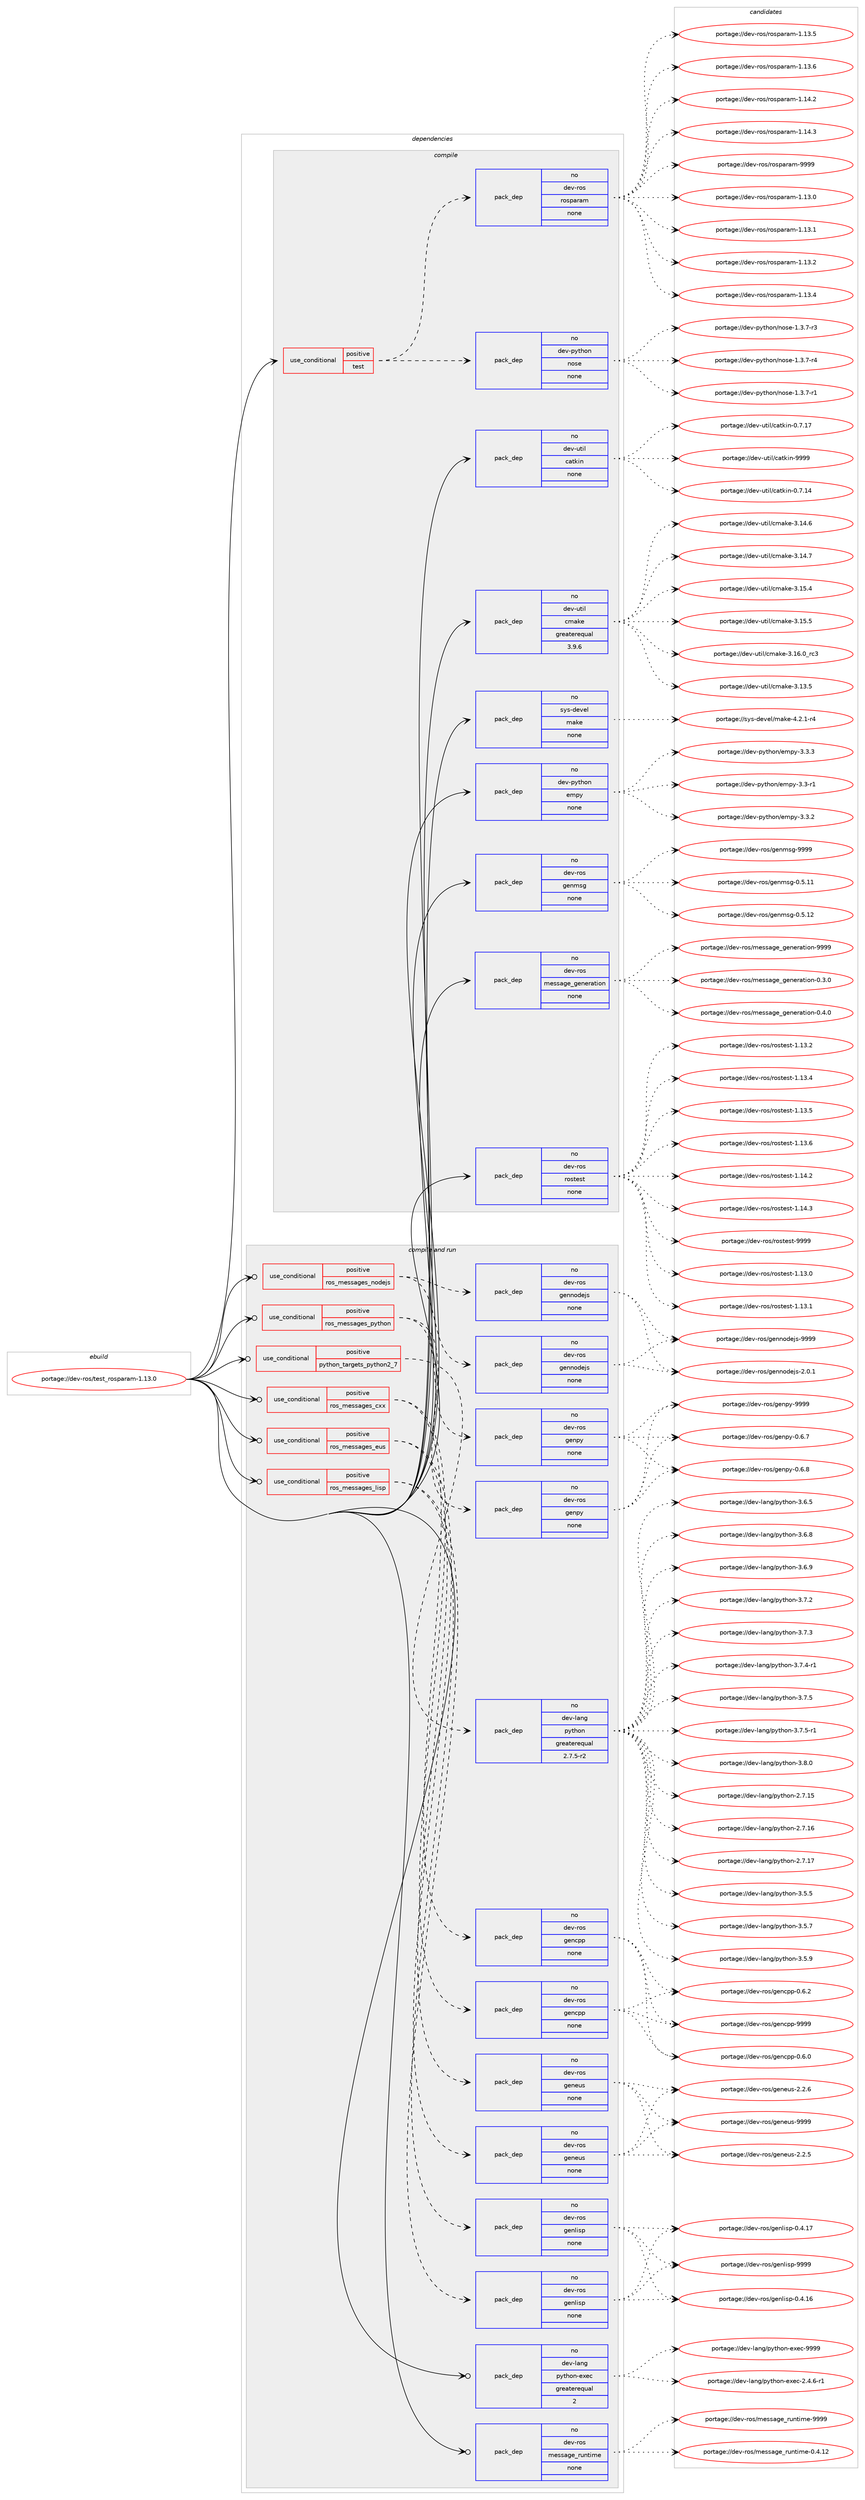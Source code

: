 digraph prolog {

# *************
# Graph options
# *************

newrank=true;
concentrate=true;
compound=true;
graph [rankdir=LR,fontname=Helvetica,fontsize=10,ranksep=1.5];#, ranksep=2.5, nodesep=0.2];
edge  [arrowhead=vee];
node  [fontname=Helvetica,fontsize=10];

# **********
# The ebuild
# **********

subgraph cluster_leftcol {
color=gray;
rank=same;
label=<<i>ebuild</i>>;
id [label="portage://dev-ros/test_rosparam-1.13.0", color=red, width=4, href="../dev-ros/test_rosparam-1.13.0.svg"];
}

# ****************
# The dependencies
# ****************

subgraph cluster_midcol {
color=gray;
label=<<i>dependencies</i>>;
subgraph cluster_compile {
fillcolor="#eeeeee";
style=filled;
label=<<i>compile</i>>;
subgraph cond45253 {
dependency204646 [label=<<TABLE BORDER="0" CELLBORDER="1" CELLSPACING="0" CELLPADDING="4"><TR><TD ROWSPAN="3" CELLPADDING="10">use_conditional</TD></TR><TR><TD>positive</TD></TR><TR><TD>test</TD></TR></TABLE>>, shape=none, color=red];
subgraph pack155965 {
dependency204647 [label=<<TABLE BORDER="0" CELLBORDER="1" CELLSPACING="0" CELLPADDING="4" WIDTH="220"><TR><TD ROWSPAN="6" CELLPADDING="30">pack_dep</TD></TR><TR><TD WIDTH="110">no</TD></TR><TR><TD>dev-python</TD></TR><TR><TD>nose</TD></TR><TR><TD>none</TD></TR><TR><TD></TD></TR></TABLE>>, shape=none, color=blue];
}
dependency204646:e -> dependency204647:w [weight=20,style="dashed",arrowhead="vee"];
subgraph pack155966 {
dependency204648 [label=<<TABLE BORDER="0" CELLBORDER="1" CELLSPACING="0" CELLPADDING="4" WIDTH="220"><TR><TD ROWSPAN="6" CELLPADDING="30">pack_dep</TD></TR><TR><TD WIDTH="110">no</TD></TR><TR><TD>dev-ros</TD></TR><TR><TD>rosparam</TD></TR><TR><TD>none</TD></TR><TR><TD></TD></TR></TABLE>>, shape=none, color=blue];
}
dependency204646:e -> dependency204648:w [weight=20,style="dashed",arrowhead="vee"];
}
id:e -> dependency204646:w [weight=20,style="solid",arrowhead="vee"];
subgraph pack155967 {
dependency204649 [label=<<TABLE BORDER="0" CELLBORDER="1" CELLSPACING="0" CELLPADDING="4" WIDTH="220"><TR><TD ROWSPAN="6" CELLPADDING="30">pack_dep</TD></TR><TR><TD WIDTH="110">no</TD></TR><TR><TD>dev-python</TD></TR><TR><TD>empy</TD></TR><TR><TD>none</TD></TR><TR><TD></TD></TR></TABLE>>, shape=none, color=blue];
}
id:e -> dependency204649:w [weight=20,style="solid",arrowhead="vee"];
subgraph pack155968 {
dependency204650 [label=<<TABLE BORDER="0" CELLBORDER="1" CELLSPACING="0" CELLPADDING="4" WIDTH="220"><TR><TD ROWSPAN="6" CELLPADDING="30">pack_dep</TD></TR><TR><TD WIDTH="110">no</TD></TR><TR><TD>dev-ros</TD></TR><TR><TD>genmsg</TD></TR><TR><TD>none</TD></TR><TR><TD></TD></TR></TABLE>>, shape=none, color=blue];
}
id:e -> dependency204650:w [weight=20,style="solid",arrowhead="vee"];
subgraph pack155969 {
dependency204651 [label=<<TABLE BORDER="0" CELLBORDER="1" CELLSPACING="0" CELLPADDING="4" WIDTH="220"><TR><TD ROWSPAN="6" CELLPADDING="30">pack_dep</TD></TR><TR><TD WIDTH="110">no</TD></TR><TR><TD>dev-ros</TD></TR><TR><TD>message_generation</TD></TR><TR><TD>none</TD></TR><TR><TD></TD></TR></TABLE>>, shape=none, color=blue];
}
id:e -> dependency204651:w [weight=20,style="solid",arrowhead="vee"];
subgraph pack155970 {
dependency204652 [label=<<TABLE BORDER="0" CELLBORDER="1" CELLSPACING="0" CELLPADDING="4" WIDTH="220"><TR><TD ROWSPAN="6" CELLPADDING="30">pack_dep</TD></TR><TR><TD WIDTH="110">no</TD></TR><TR><TD>dev-ros</TD></TR><TR><TD>rostest</TD></TR><TR><TD>none</TD></TR><TR><TD></TD></TR></TABLE>>, shape=none, color=blue];
}
id:e -> dependency204652:w [weight=20,style="solid",arrowhead="vee"];
subgraph pack155971 {
dependency204653 [label=<<TABLE BORDER="0" CELLBORDER="1" CELLSPACING="0" CELLPADDING="4" WIDTH="220"><TR><TD ROWSPAN="6" CELLPADDING="30">pack_dep</TD></TR><TR><TD WIDTH="110">no</TD></TR><TR><TD>dev-util</TD></TR><TR><TD>catkin</TD></TR><TR><TD>none</TD></TR><TR><TD></TD></TR></TABLE>>, shape=none, color=blue];
}
id:e -> dependency204653:w [weight=20,style="solid",arrowhead="vee"];
subgraph pack155972 {
dependency204654 [label=<<TABLE BORDER="0" CELLBORDER="1" CELLSPACING="0" CELLPADDING="4" WIDTH="220"><TR><TD ROWSPAN="6" CELLPADDING="30">pack_dep</TD></TR><TR><TD WIDTH="110">no</TD></TR><TR><TD>dev-util</TD></TR><TR><TD>cmake</TD></TR><TR><TD>greaterequal</TD></TR><TR><TD>3.9.6</TD></TR></TABLE>>, shape=none, color=blue];
}
id:e -> dependency204654:w [weight=20,style="solid",arrowhead="vee"];
subgraph pack155973 {
dependency204655 [label=<<TABLE BORDER="0" CELLBORDER="1" CELLSPACING="0" CELLPADDING="4" WIDTH="220"><TR><TD ROWSPAN="6" CELLPADDING="30">pack_dep</TD></TR><TR><TD WIDTH="110">no</TD></TR><TR><TD>sys-devel</TD></TR><TR><TD>make</TD></TR><TR><TD>none</TD></TR><TR><TD></TD></TR></TABLE>>, shape=none, color=blue];
}
id:e -> dependency204655:w [weight=20,style="solid",arrowhead="vee"];
}
subgraph cluster_compileandrun {
fillcolor="#eeeeee";
style=filled;
label=<<i>compile and run</i>>;
subgraph cond45254 {
dependency204656 [label=<<TABLE BORDER="0" CELLBORDER="1" CELLSPACING="0" CELLPADDING="4"><TR><TD ROWSPAN="3" CELLPADDING="10">use_conditional</TD></TR><TR><TD>positive</TD></TR><TR><TD>python_targets_python2_7</TD></TR></TABLE>>, shape=none, color=red];
subgraph pack155974 {
dependency204657 [label=<<TABLE BORDER="0" CELLBORDER="1" CELLSPACING="0" CELLPADDING="4" WIDTH="220"><TR><TD ROWSPAN="6" CELLPADDING="30">pack_dep</TD></TR><TR><TD WIDTH="110">no</TD></TR><TR><TD>dev-lang</TD></TR><TR><TD>python</TD></TR><TR><TD>greaterequal</TD></TR><TR><TD>2.7.5-r2</TD></TR></TABLE>>, shape=none, color=blue];
}
dependency204656:e -> dependency204657:w [weight=20,style="dashed",arrowhead="vee"];
}
id:e -> dependency204656:w [weight=20,style="solid",arrowhead="odotvee"];
subgraph cond45255 {
dependency204658 [label=<<TABLE BORDER="0" CELLBORDER="1" CELLSPACING="0" CELLPADDING="4"><TR><TD ROWSPAN="3" CELLPADDING="10">use_conditional</TD></TR><TR><TD>positive</TD></TR><TR><TD>ros_messages_cxx</TD></TR></TABLE>>, shape=none, color=red];
subgraph pack155975 {
dependency204659 [label=<<TABLE BORDER="0" CELLBORDER="1" CELLSPACING="0" CELLPADDING="4" WIDTH="220"><TR><TD ROWSPAN="6" CELLPADDING="30">pack_dep</TD></TR><TR><TD WIDTH="110">no</TD></TR><TR><TD>dev-ros</TD></TR><TR><TD>gencpp</TD></TR><TR><TD>none</TD></TR><TR><TD></TD></TR></TABLE>>, shape=none, color=blue];
}
dependency204658:e -> dependency204659:w [weight=20,style="dashed",arrowhead="vee"];
subgraph pack155976 {
dependency204660 [label=<<TABLE BORDER="0" CELLBORDER="1" CELLSPACING="0" CELLPADDING="4" WIDTH="220"><TR><TD ROWSPAN="6" CELLPADDING="30">pack_dep</TD></TR><TR><TD WIDTH="110">no</TD></TR><TR><TD>dev-ros</TD></TR><TR><TD>gencpp</TD></TR><TR><TD>none</TD></TR><TR><TD></TD></TR></TABLE>>, shape=none, color=blue];
}
dependency204658:e -> dependency204660:w [weight=20,style="dashed",arrowhead="vee"];
}
id:e -> dependency204658:w [weight=20,style="solid",arrowhead="odotvee"];
subgraph cond45256 {
dependency204661 [label=<<TABLE BORDER="0" CELLBORDER="1" CELLSPACING="0" CELLPADDING="4"><TR><TD ROWSPAN="3" CELLPADDING="10">use_conditional</TD></TR><TR><TD>positive</TD></TR><TR><TD>ros_messages_eus</TD></TR></TABLE>>, shape=none, color=red];
subgraph pack155977 {
dependency204662 [label=<<TABLE BORDER="0" CELLBORDER="1" CELLSPACING="0" CELLPADDING="4" WIDTH="220"><TR><TD ROWSPAN="6" CELLPADDING="30">pack_dep</TD></TR><TR><TD WIDTH="110">no</TD></TR><TR><TD>dev-ros</TD></TR><TR><TD>geneus</TD></TR><TR><TD>none</TD></TR><TR><TD></TD></TR></TABLE>>, shape=none, color=blue];
}
dependency204661:e -> dependency204662:w [weight=20,style="dashed",arrowhead="vee"];
subgraph pack155978 {
dependency204663 [label=<<TABLE BORDER="0" CELLBORDER="1" CELLSPACING="0" CELLPADDING="4" WIDTH="220"><TR><TD ROWSPAN="6" CELLPADDING="30">pack_dep</TD></TR><TR><TD WIDTH="110">no</TD></TR><TR><TD>dev-ros</TD></TR><TR><TD>geneus</TD></TR><TR><TD>none</TD></TR><TR><TD></TD></TR></TABLE>>, shape=none, color=blue];
}
dependency204661:e -> dependency204663:w [weight=20,style="dashed",arrowhead="vee"];
}
id:e -> dependency204661:w [weight=20,style="solid",arrowhead="odotvee"];
subgraph cond45257 {
dependency204664 [label=<<TABLE BORDER="0" CELLBORDER="1" CELLSPACING="0" CELLPADDING="4"><TR><TD ROWSPAN="3" CELLPADDING="10">use_conditional</TD></TR><TR><TD>positive</TD></TR><TR><TD>ros_messages_lisp</TD></TR></TABLE>>, shape=none, color=red];
subgraph pack155979 {
dependency204665 [label=<<TABLE BORDER="0" CELLBORDER="1" CELLSPACING="0" CELLPADDING="4" WIDTH="220"><TR><TD ROWSPAN="6" CELLPADDING="30">pack_dep</TD></TR><TR><TD WIDTH="110">no</TD></TR><TR><TD>dev-ros</TD></TR><TR><TD>genlisp</TD></TR><TR><TD>none</TD></TR><TR><TD></TD></TR></TABLE>>, shape=none, color=blue];
}
dependency204664:e -> dependency204665:w [weight=20,style="dashed",arrowhead="vee"];
subgraph pack155980 {
dependency204666 [label=<<TABLE BORDER="0" CELLBORDER="1" CELLSPACING="0" CELLPADDING="4" WIDTH="220"><TR><TD ROWSPAN="6" CELLPADDING="30">pack_dep</TD></TR><TR><TD WIDTH="110">no</TD></TR><TR><TD>dev-ros</TD></TR><TR><TD>genlisp</TD></TR><TR><TD>none</TD></TR><TR><TD></TD></TR></TABLE>>, shape=none, color=blue];
}
dependency204664:e -> dependency204666:w [weight=20,style="dashed",arrowhead="vee"];
}
id:e -> dependency204664:w [weight=20,style="solid",arrowhead="odotvee"];
subgraph cond45258 {
dependency204667 [label=<<TABLE BORDER="0" CELLBORDER="1" CELLSPACING="0" CELLPADDING="4"><TR><TD ROWSPAN="3" CELLPADDING="10">use_conditional</TD></TR><TR><TD>positive</TD></TR><TR><TD>ros_messages_nodejs</TD></TR></TABLE>>, shape=none, color=red];
subgraph pack155981 {
dependency204668 [label=<<TABLE BORDER="0" CELLBORDER="1" CELLSPACING="0" CELLPADDING="4" WIDTH="220"><TR><TD ROWSPAN="6" CELLPADDING="30">pack_dep</TD></TR><TR><TD WIDTH="110">no</TD></TR><TR><TD>dev-ros</TD></TR><TR><TD>gennodejs</TD></TR><TR><TD>none</TD></TR><TR><TD></TD></TR></TABLE>>, shape=none, color=blue];
}
dependency204667:e -> dependency204668:w [weight=20,style="dashed",arrowhead="vee"];
subgraph pack155982 {
dependency204669 [label=<<TABLE BORDER="0" CELLBORDER="1" CELLSPACING="0" CELLPADDING="4" WIDTH="220"><TR><TD ROWSPAN="6" CELLPADDING="30">pack_dep</TD></TR><TR><TD WIDTH="110">no</TD></TR><TR><TD>dev-ros</TD></TR><TR><TD>gennodejs</TD></TR><TR><TD>none</TD></TR><TR><TD></TD></TR></TABLE>>, shape=none, color=blue];
}
dependency204667:e -> dependency204669:w [weight=20,style="dashed",arrowhead="vee"];
}
id:e -> dependency204667:w [weight=20,style="solid",arrowhead="odotvee"];
subgraph cond45259 {
dependency204670 [label=<<TABLE BORDER="0" CELLBORDER="1" CELLSPACING="0" CELLPADDING="4"><TR><TD ROWSPAN="3" CELLPADDING="10">use_conditional</TD></TR><TR><TD>positive</TD></TR><TR><TD>ros_messages_python</TD></TR></TABLE>>, shape=none, color=red];
subgraph pack155983 {
dependency204671 [label=<<TABLE BORDER="0" CELLBORDER="1" CELLSPACING="0" CELLPADDING="4" WIDTH="220"><TR><TD ROWSPAN="6" CELLPADDING="30">pack_dep</TD></TR><TR><TD WIDTH="110">no</TD></TR><TR><TD>dev-ros</TD></TR><TR><TD>genpy</TD></TR><TR><TD>none</TD></TR><TR><TD></TD></TR></TABLE>>, shape=none, color=blue];
}
dependency204670:e -> dependency204671:w [weight=20,style="dashed",arrowhead="vee"];
subgraph pack155984 {
dependency204672 [label=<<TABLE BORDER="0" CELLBORDER="1" CELLSPACING="0" CELLPADDING="4" WIDTH="220"><TR><TD ROWSPAN="6" CELLPADDING="30">pack_dep</TD></TR><TR><TD WIDTH="110">no</TD></TR><TR><TD>dev-ros</TD></TR><TR><TD>genpy</TD></TR><TR><TD>none</TD></TR><TR><TD></TD></TR></TABLE>>, shape=none, color=blue];
}
dependency204670:e -> dependency204672:w [weight=20,style="dashed",arrowhead="vee"];
}
id:e -> dependency204670:w [weight=20,style="solid",arrowhead="odotvee"];
subgraph pack155985 {
dependency204673 [label=<<TABLE BORDER="0" CELLBORDER="1" CELLSPACING="0" CELLPADDING="4" WIDTH="220"><TR><TD ROWSPAN="6" CELLPADDING="30">pack_dep</TD></TR><TR><TD WIDTH="110">no</TD></TR><TR><TD>dev-lang</TD></TR><TR><TD>python-exec</TD></TR><TR><TD>greaterequal</TD></TR><TR><TD>2</TD></TR></TABLE>>, shape=none, color=blue];
}
id:e -> dependency204673:w [weight=20,style="solid",arrowhead="odotvee"];
subgraph pack155986 {
dependency204674 [label=<<TABLE BORDER="0" CELLBORDER="1" CELLSPACING="0" CELLPADDING="4" WIDTH="220"><TR><TD ROWSPAN="6" CELLPADDING="30">pack_dep</TD></TR><TR><TD WIDTH="110">no</TD></TR><TR><TD>dev-ros</TD></TR><TR><TD>message_runtime</TD></TR><TR><TD>none</TD></TR><TR><TD></TD></TR></TABLE>>, shape=none, color=blue];
}
id:e -> dependency204674:w [weight=20,style="solid",arrowhead="odotvee"];
}
subgraph cluster_run {
fillcolor="#eeeeee";
style=filled;
label=<<i>run</i>>;
}
}

# **************
# The candidates
# **************

subgraph cluster_choices {
rank=same;
color=gray;
label=<<i>candidates</i>>;

subgraph choice155965 {
color=black;
nodesep=1;
choiceportage10010111845112121116104111110471101111151014549465146554511449 [label="portage://dev-python/nose-1.3.7-r1", color=red, width=4,href="../dev-python/nose-1.3.7-r1.svg"];
choiceportage10010111845112121116104111110471101111151014549465146554511451 [label="portage://dev-python/nose-1.3.7-r3", color=red, width=4,href="../dev-python/nose-1.3.7-r3.svg"];
choiceportage10010111845112121116104111110471101111151014549465146554511452 [label="portage://dev-python/nose-1.3.7-r4", color=red, width=4,href="../dev-python/nose-1.3.7-r4.svg"];
dependency204647:e -> choiceportage10010111845112121116104111110471101111151014549465146554511449:w [style=dotted,weight="100"];
dependency204647:e -> choiceportage10010111845112121116104111110471101111151014549465146554511451:w [style=dotted,weight="100"];
dependency204647:e -> choiceportage10010111845112121116104111110471101111151014549465146554511452:w [style=dotted,weight="100"];
}
subgraph choice155966 {
color=black;
nodesep=1;
choiceportage1001011184511411111547114111115112971149710945494649514648 [label="portage://dev-ros/rosparam-1.13.0", color=red, width=4,href="../dev-ros/rosparam-1.13.0.svg"];
choiceportage1001011184511411111547114111115112971149710945494649514649 [label="portage://dev-ros/rosparam-1.13.1", color=red, width=4,href="../dev-ros/rosparam-1.13.1.svg"];
choiceportage1001011184511411111547114111115112971149710945494649514650 [label="portage://dev-ros/rosparam-1.13.2", color=red, width=4,href="../dev-ros/rosparam-1.13.2.svg"];
choiceportage1001011184511411111547114111115112971149710945494649514652 [label="portage://dev-ros/rosparam-1.13.4", color=red, width=4,href="../dev-ros/rosparam-1.13.4.svg"];
choiceportage1001011184511411111547114111115112971149710945494649514653 [label="portage://dev-ros/rosparam-1.13.5", color=red, width=4,href="../dev-ros/rosparam-1.13.5.svg"];
choiceportage1001011184511411111547114111115112971149710945494649514654 [label="portage://dev-ros/rosparam-1.13.6", color=red, width=4,href="../dev-ros/rosparam-1.13.6.svg"];
choiceportage1001011184511411111547114111115112971149710945494649524650 [label="portage://dev-ros/rosparam-1.14.2", color=red, width=4,href="../dev-ros/rosparam-1.14.2.svg"];
choiceportage1001011184511411111547114111115112971149710945494649524651 [label="portage://dev-ros/rosparam-1.14.3", color=red, width=4,href="../dev-ros/rosparam-1.14.3.svg"];
choiceportage100101118451141111154711411111511297114971094557575757 [label="portage://dev-ros/rosparam-9999", color=red, width=4,href="../dev-ros/rosparam-9999.svg"];
dependency204648:e -> choiceportage1001011184511411111547114111115112971149710945494649514648:w [style=dotted,weight="100"];
dependency204648:e -> choiceportage1001011184511411111547114111115112971149710945494649514649:w [style=dotted,weight="100"];
dependency204648:e -> choiceportage1001011184511411111547114111115112971149710945494649514650:w [style=dotted,weight="100"];
dependency204648:e -> choiceportage1001011184511411111547114111115112971149710945494649514652:w [style=dotted,weight="100"];
dependency204648:e -> choiceportage1001011184511411111547114111115112971149710945494649514653:w [style=dotted,weight="100"];
dependency204648:e -> choiceportage1001011184511411111547114111115112971149710945494649514654:w [style=dotted,weight="100"];
dependency204648:e -> choiceportage1001011184511411111547114111115112971149710945494649524650:w [style=dotted,weight="100"];
dependency204648:e -> choiceportage1001011184511411111547114111115112971149710945494649524651:w [style=dotted,weight="100"];
dependency204648:e -> choiceportage100101118451141111154711411111511297114971094557575757:w [style=dotted,weight="100"];
}
subgraph choice155967 {
color=black;
nodesep=1;
choiceportage1001011184511212111610411111047101109112121455146514511449 [label="portage://dev-python/empy-3.3-r1", color=red, width=4,href="../dev-python/empy-3.3-r1.svg"];
choiceportage1001011184511212111610411111047101109112121455146514650 [label="portage://dev-python/empy-3.3.2", color=red, width=4,href="../dev-python/empy-3.3.2.svg"];
choiceportage1001011184511212111610411111047101109112121455146514651 [label="portage://dev-python/empy-3.3.3", color=red, width=4,href="../dev-python/empy-3.3.3.svg"];
dependency204649:e -> choiceportage1001011184511212111610411111047101109112121455146514511449:w [style=dotted,weight="100"];
dependency204649:e -> choiceportage1001011184511212111610411111047101109112121455146514650:w [style=dotted,weight="100"];
dependency204649:e -> choiceportage1001011184511212111610411111047101109112121455146514651:w [style=dotted,weight="100"];
}
subgraph choice155968 {
color=black;
nodesep=1;
choiceportage100101118451141111154710310111010911510345484653464949 [label="portage://dev-ros/genmsg-0.5.11", color=red, width=4,href="../dev-ros/genmsg-0.5.11.svg"];
choiceportage100101118451141111154710310111010911510345484653464950 [label="portage://dev-ros/genmsg-0.5.12", color=red, width=4,href="../dev-ros/genmsg-0.5.12.svg"];
choiceportage10010111845114111115471031011101091151034557575757 [label="portage://dev-ros/genmsg-9999", color=red, width=4,href="../dev-ros/genmsg-9999.svg"];
dependency204650:e -> choiceportage100101118451141111154710310111010911510345484653464949:w [style=dotted,weight="100"];
dependency204650:e -> choiceportage100101118451141111154710310111010911510345484653464950:w [style=dotted,weight="100"];
dependency204650:e -> choiceportage10010111845114111115471031011101091151034557575757:w [style=dotted,weight="100"];
}
subgraph choice155969 {
color=black;
nodesep=1;
choiceportage1001011184511411111547109101115115971031019510310111010111497116105111110454846514648 [label="portage://dev-ros/message_generation-0.3.0", color=red, width=4,href="../dev-ros/message_generation-0.3.0.svg"];
choiceportage1001011184511411111547109101115115971031019510310111010111497116105111110454846524648 [label="portage://dev-ros/message_generation-0.4.0", color=red, width=4,href="../dev-ros/message_generation-0.4.0.svg"];
choiceportage10010111845114111115471091011151159710310195103101110101114971161051111104557575757 [label="portage://dev-ros/message_generation-9999", color=red, width=4,href="../dev-ros/message_generation-9999.svg"];
dependency204651:e -> choiceportage1001011184511411111547109101115115971031019510310111010111497116105111110454846514648:w [style=dotted,weight="100"];
dependency204651:e -> choiceportage1001011184511411111547109101115115971031019510310111010111497116105111110454846524648:w [style=dotted,weight="100"];
dependency204651:e -> choiceportage10010111845114111115471091011151159710310195103101110101114971161051111104557575757:w [style=dotted,weight="100"];
}
subgraph choice155970 {
color=black;
nodesep=1;
choiceportage100101118451141111154711411111511610111511645494649514648 [label="portage://dev-ros/rostest-1.13.0", color=red, width=4,href="../dev-ros/rostest-1.13.0.svg"];
choiceportage100101118451141111154711411111511610111511645494649514649 [label="portage://dev-ros/rostest-1.13.1", color=red, width=4,href="../dev-ros/rostest-1.13.1.svg"];
choiceportage100101118451141111154711411111511610111511645494649514650 [label="portage://dev-ros/rostest-1.13.2", color=red, width=4,href="../dev-ros/rostest-1.13.2.svg"];
choiceportage100101118451141111154711411111511610111511645494649514652 [label="portage://dev-ros/rostest-1.13.4", color=red, width=4,href="../dev-ros/rostest-1.13.4.svg"];
choiceportage100101118451141111154711411111511610111511645494649514653 [label="portage://dev-ros/rostest-1.13.5", color=red, width=4,href="../dev-ros/rostest-1.13.5.svg"];
choiceportage100101118451141111154711411111511610111511645494649514654 [label="portage://dev-ros/rostest-1.13.6", color=red, width=4,href="../dev-ros/rostest-1.13.6.svg"];
choiceportage100101118451141111154711411111511610111511645494649524650 [label="portage://dev-ros/rostest-1.14.2", color=red, width=4,href="../dev-ros/rostest-1.14.2.svg"];
choiceportage100101118451141111154711411111511610111511645494649524651 [label="portage://dev-ros/rostest-1.14.3", color=red, width=4,href="../dev-ros/rostest-1.14.3.svg"];
choiceportage10010111845114111115471141111151161011151164557575757 [label="portage://dev-ros/rostest-9999", color=red, width=4,href="../dev-ros/rostest-9999.svg"];
dependency204652:e -> choiceportage100101118451141111154711411111511610111511645494649514648:w [style=dotted,weight="100"];
dependency204652:e -> choiceportage100101118451141111154711411111511610111511645494649514649:w [style=dotted,weight="100"];
dependency204652:e -> choiceportage100101118451141111154711411111511610111511645494649514650:w [style=dotted,weight="100"];
dependency204652:e -> choiceportage100101118451141111154711411111511610111511645494649514652:w [style=dotted,weight="100"];
dependency204652:e -> choiceportage100101118451141111154711411111511610111511645494649514653:w [style=dotted,weight="100"];
dependency204652:e -> choiceportage100101118451141111154711411111511610111511645494649514654:w [style=dotted,weight="100"];
dependency204652:e -> choiceportage100101118451141111154711411111511610111511645494649524650:w [style=dotted,weight="100"];
dependency204652:e -> choiceportage100101118451141111154711411111511610111511645494649524651:w [style=dotted,weight="100"];
dependency204652:e -> choiceportage10010111845114111115471141111151161011151164557575757:w [style=dotted,weight="100"];
}
subgraph choice155971 {
color=black;
nodesep=1;
choiceportage1001011184511711610510847999711610710511045484655464952 [label="portage://dev-util/catkin-0.7.14", color=red, width=4,href="../dev-util/catkin-0.7.14.svg"];
choiceportage1001011184511711610510847999711610710511045484655464955 [label="portage://dev-util/catkin-0.7.17", color=red, width=4,href="../dev-util/catkin-0.7.17.svg"];
choiceportage100101118451171161051084799971161071051104557575757 [label="portage://dev-util/catkin-9999", color=red, width=4,href="../dev-util/catkin-9999.svg"];
dependency204653:e -> choiceportage1001011184511711610510847999711610710511045484655464952:w [style=dotted,weight="100"];
dependency204653:e -> choiceportage1001011184511711610510847999711610710511045484655464955:w [style=dotted,weight="100"];
dependency204653:e -> choiceportage100101118451171161051084799971161071051104557575757:w [style=dotted,weight="100"];
}
subgraph choice155972 {
color=black;
nodesep=1;
choiceportage1001011184511711610510847991099710710145514649514653 [label="portage://dev-util/cmake-3.13.5", color=red, width=4,href="../dev-util/cmake-3.13.5.svg"];
choiceportage1001011184511711610510847991099710710145514649524654 [label="portage://dev-util/cmake-3.14.6", color=red, width=4,href="../dev-util/cmake-3.14.6.svg"];
choiceportage1001011184511711610510847991099710710145514649524655 [label="portage://dev-util/cmake-3.14.7", color=red, width=4,href="../dev-util/cmake-3.14.7.svg"];
choiceportage1001011184511711610510847991099710710145514649534652 [label="portage://dev-util/cmake-3.15.4", color=red, width=4,href="../dev-util/cmake-3.15.4.svg"];
choiceportage1001011184511711610510847991099710710145514649534653 [label="portage://dev-util/cmake-3.15.5", color=red, width=4,href="../dev-util/cmake-3.15.5.svg"];
choiceportage1001011184511711610510847991099710710145514649544648951149951 [label="portage://dev-util/cmake-3.16.0_rc3", color=red, width=4,href="../dev-util/cmake-3.16.0_rc3.svg"];
dependency204654:e -> choiceportage1001011184511711610510847991099710710145514649514653:w [style=dotted,weight="100"];
dependency204654:e -> choiceportage1001011184511711610510847991099710710145514649524654:w [style=dotted,weight="100"];
dependency204654:e -> choiceportage1001011184511711610510847991099710710145514649524655:w [style=dotted,weight="100"];
dependency204654:e -> choiceportage1001011184511711610510847991099710710145514649534652:w [style=dotted,weight="100"];
dependency204654:e -> choiceportage1001011184511711610510847991099710710145514649534653:w [style=dotted,weight="100"];
dependency204654:e -> choiceportage1001011184511711610510847991099710710145514649544648951149951:w [style=dotted,weight="100"];
}
subgraph choice155973 {
color=black;
nodesep=1;
choiceportage1151211154510010111810110847109971071014552465046494511452 [label="portage://sys-devel/make-4.2.1-r4", color=red, width=4,href="../sys-devel/make-4.2.1-r4.svg"];
dependency204655:e -> choiceportage1151211154510010111810110847109971071014552465046494511452:w [style=dotted,weight="100"];
}
subgraph choice155974 {
color=black;
nodesep=1;
choiceportage10010111845108971101034711212111610411111045504655464953 [label="portage://dev-lang/python-2.7.15", color=red, width=4,href="../dev-lang/python-2.7.15.svg"];
choiceportage10010111845108971101034711212111610411111045504655464954 [label="portage://dev-lang/python-2.7.16", color=red, width=4,href="../dev-lang/python-2.7.16.svg"];
choiceportage10010111845108971101034711212111610411111045504655464955 [label="portage://dev-lang/python-2.7.17", color=red, width=4,href="../dev-lang/python-2.7.17.svg"];
choiceportage100101118451089711010347112121116104111110455146534653 [label="portage://dev-lang/python-3.5.5", color=red, width=4,href="../dev-lang/python-3.5.5.svg"];
choiceportage100101118451089711010347112121116104111110455146534655 [label="portage://dev-lang/python-3.5.7", color=red, width=4,href="../dev-lang/python-3.5.7.svg"];
choiceportage100101118451089711010347112121116104111110455146534657 [label="portage://dev-lang/python-3.5.9", color=red, width=4,href="../dev-lang/python-3.5.9.svg"];
choiceportage100101118451089711010347112121116104111110455146544653 [label="portage://dev-lang/python-3.6.5", color=red, width=4,href="../dev-lang/python-3.6.5.svg"];
choiceportage100101118451089711010347112121116104111110455146544656 [label="portage://dev-lang/python-3.6.8", color=red, width=4,href="../dev-lang/python-3.6.8.svg"];
choiceportage100101118451089711010347112121116104111110455146544657 [label="portage://dev-lang/python-3.6.9", color=red, width=4,href="../dev-lang/python-3.6.9.svg"];
choiceportage100101118451089711010347112121116104111110455146554650 [label="portage://dev-lang/python-3.7.2", color=red, width=4,href="../dev-lang/python-3.7.2.svg"];
choiceportage100101118451089711010347112121116104111110455146554651 [label="portage://dev-lang/python-3.7.3", color=red, width=4,href="../dev-lang/python-3.7.3.svg"];
choiceportage1001011184510897110103471121211161041111104551465546524511449 [label="portage://dev-lang/python-3.7.4-r1", color=red, width=4,href="../dev-lang/python-3.7.4-r1.svg"];
choiceportage100101118451089711010347112121116104111110455146554653 [label="portage://dev-lang/python-3.7.5", color=red, width=4,href="../dev-lang/python-3.7.5.svg"];
choiceportage1001011184510897110103471121211161041111104551465546534511449 [label="portage://dev-lang/python-3.7.5-r1", color=red, width=4,href="../dev-lang/python-3.7.5-r1.svg"];
choiceportage100101118451089711010347112121116104111110455146564648 [label="portage://dev-lang/python-3.8.0", color=red, width=4,href="../dev-lang/python-3.8.0.svg"];
dependency204657:e -> choiceportage10010111845108971101034711212111610411111045504655464953:w [style=dotted,weight="100"];
dependency204657:e -> choiceportage10010111845108971101034711212111610411111045504655464954:w [style=dotted,weight="100"];
dependency204657:e -> choiceportage10010111845108971101034711212111610411111045504655464955:w [style=dotted,weight="100"];
dependency204657:e -> choiceportage100101118451089711010347112121116104111110455146534653:w [style=dotted,weight="100"];
dependency204657:e -> choiceportage100101118451089711010347112121116104111110455146534655:w [style=dotted,weight="100"];
dependency204657:e -> choiceportage100101118451089711010347112121116104111110455146534657:w [style=dotted,weight="100"];
dependency204657:e -> choiceportage100101118451089711010347112121116104111110455146544653:w [style=dotted,weight="100"];
dependency204657:e -> choiceportage100101118451089711010347112121116104111110455146544656:w [style=dotted,weight="100"];
dependency204657:e -> choiceportage100101118451089711010347112121116104111110455146544657:w [style=dotted,weight="100"];
dependency204657:e -> choiceportage100101118451089711010347112121116104111110455146554650:w [style=dotted,weight="100"];
dependency204657:e -> choiceportage100101118451089711010347112121116104111110455146554651:w [style=dotted,weight="100"];
dependency204657:e -> choiceportage1001011184510897110103471121211161041111104551465546524511449:w [style=dotted,weight="100"];
dependency204657:e -> choiceportage100101118451089711010347112121116104111110455146554653:w [style=dotted,weight="100"];
dependency204657:e -> choiceportage1001011184510897110103471121211161041111104551465546534511449:w [style=dotted,weight="100"];
dependency204657:e -> choiceportage100101118451089711010347112121116104111110455146564648:w [style=dotted,weight="100"];
}
subgraph choice155975 {
color=black;
nodesep=1;
choiceportage100101118451141111154710310111099112112454846544648 [label="portage://dev-ros/gencpp-0.6.0", color=red, width=4,href="../dev-ros/gencpp-0.6.0.svg"];
choiceportage100101118451141111154710310111099112112454846544650 [label="portage://dev-ros/gencpp-0.6.2", color=red, width=4,href="../dev-ros/gencpp-0.6.2.svg"];
choiceportage1001011184511411111547103101110991121124557575757 [label="portage://dev-ros/gencpp-9999", color=red, width=4,href="../dev-ros/gencpp-9999.svg"];
dependency204659:e -> choiceportage100101118451141111154710310111099112112454846544648:w [style=dotted,weight="100"];
dependency204659:e -> choiceportage100101118451141111154710310111099112112454846544650:w [style=dotted,weight="100"];
dependency204659:e -> choiceportage1001011184511411111547103101110991121124557575757:w [style=dotted,weight="100"];
}
subgraph choice155976 {
color=black;
nodesep=1;
choiceportage100101118451141111154710310111099112112454846544648 [label="portage://dev-ros/gencpp-0.6.0", color=red, width=4,href="../dev-ros/gencpp-0.6.0.svg"];
choiceportage100101118451141111154710310111099112112454846544650 [label="portage://dev-ros/gencpp-0.6.2", color=red, width=4,href="../dev-ros/gencpp-0.6.2.svg"];
choiceportage1001011184511411111547103101110991121124557575757 [label="portage://dev-ros/gencpp-9999", color=red, width=4,href="../dev-ros/gencpp-9999.svg"];
dependency204660:e -> choiceportage100101118451141111154710310111099112112454846544648:w [style=dotted,weight="100"];
dependency204660:e -> choiceportage100101118451141111154710310111099112112454846544650:w [style=dotted,weight="100"];
dependency204660:e -> choiceportage1001011184511411111547103101110991121124557575757:w [style=dotted,weight="100"];
}
subgraph choice155977 {
color=black;
nodesep=1;
choiceportage1001011184511411111547103101110101117115455046504653 [label="portage://dev-ros/geneus-2.2.5", color=red, width=4,href="../dev-ros/geneus-2.2.5.svg"];
choiceportage1001011184511411111547103101110101117115455046504654 [label="portage://dev-ros/geneus-2.2.6", color=red, width=4,href="../dev-ros/geneus-2.2.6.svg"];
choiceportage10010111845114111115471031011101011171154557575757 [label="portage://dev-ros/geneus-9999", color=red, width=4,href="../dev-ros/geneus-9999.svg"];
dependency204662:e -> choiceportage1001011184511411111547103101110101117115455046504653:w [style=dotted,weight="100"];
dependency204662:e -> choiceportage1001011184511411111547103101110101117115455046504654:w [style=dotted,weight="100"];
dependency204662:e -> choiceportage10010111845114111115471031011101011171154557575757:w [style=dotted,weight="100"];
}
subgraph choice155978 {
color=black;
nodesep=1;
choiceportage1001011184511411111547103101110101117115455046504653 [label="portage://dev-ros/geneus-2.2.5", color=red, width=4,href="../dev-ros/geneus-2.2.5.svg"];
choiceportage1001011184511411111547103101110101117115455046504654 [label="portage://dev-ros/geneus-2.2.6", color=red, width=4,href="../dev-ros/geneus-2.2.6.svg"];
choiceportage10010111845114111115471031011101011171154557575757 [label="portage://dev-ros/geneus-9999", color=red, width=4,href="../dev-ros/geneus-9999.svg"];
dependency204663:e -> choiceportage1001011184511411111547103101110101117115455046504653:w [style=dotted,weight="100"];
dependency204663:e -> choiceportage1001011184511411111547103101110101117115455046504654:w [style=dotted,weight="100"];
dependency204663:e -> choiceportage10010111845114111115471031011101011171154557575757:w [style=dotted,weight="100"];
}
subgraph choice155979 {
color=black;
nodesep=1;
choiceportage100101118451141111154710310111010810511511245484652464954 [label="portage://dev-ros/genlisp-0.4.16", color=red, width=4,href="../dev-ros/genlisp-0.4.16.svg"];
choiceportage100101118451141111154710310111010810511511245484652464955 [label="portage://dev-ros/genlisp-0.4.17", color=red, width=4,href="../dev-ros/genlisp-0.4.17.svg"];
choiceportage10010111845114111115471031011101081051151124557575757 [label="portage://dev-ros/genlisp-9999", color=red, width=4,href="../dev-ros/genlisp-9999.svg"];
dependency204665:e -> choiceportage100101118451141111154710310111010810511511245484652464954:w [style=dotted,weight="100"];
dependency204665:e -> choiceportage100101118451141111154710310111010810511511245484652464955:w [style=dotted,weight="100"];
dependency204665:e -> choiceportage10010111845114111115471031011101081051151124557575757:w [style=dotted,weight="100"];
}
subgraph choice155980 {
color=black;
nodesep=1;
choiceportage100101118451141111154710310111010810511511245484652464954 [label="portage://dev-ros/genlisp-0.4.16", color=red, width=4,href="../dev-ros/genlisp-0.4.16.svg"];
choiceportage100101118451141111154710310111010810511511245484652464955 [label="portage://dev-ros/genlisp-0.4.17", color=red, width=4,href="../dev-ros/genlisp-0.4.17.svg"];
choiceportage10010111845114111115471031011101081051151124557575757 [label="portage://dev-ros/genlisp-9999", color=red, width=4,href="../dev-ros/genlisp-9999.svg"];
dependency204666:e -> choiceportage100101118451141111154710310111010810511511245484652464954:w [style=dotted,weight="100"];
dependency204666:e -> choiceportage100101118451141111154710310111010810511511245484652464955:w [style=dotted,weight="100"];
dependency204666:e -> choiceportage10010111845114111115471031011101081051151124557575757:w [style=dotted,weight="100"];
}
subgraph choice155981 {
color=black;
nodesep=1;
choiceportage1001011184511411111547103101110110111100101106115455046484649 [label="portage://dev-ros/gennodejs-2.0.1", color=red, width=4,href="../dev-ros/gennodejs-2.0.1.svg"];
choiceportage10010111845114111115471031011101101111001011061154557575757 [label="portage://dev-ros/gennodejs-9999", color=red, width=4,href="../dev-ros/gennodejs-9999.svg"];
dependency204668:e -> choiceportage1001011184511411111547103101110110111100101106115455046484649:w [style=dotted,weight="100"];
dependency204668:e -> choiceportage10010111845114111115471031011101101111001011061154557575757:w [style=dotted,weight="100"];
}
subgraph choice155982 {
color=black;
nodesep=1;
choiceportage1001011184511411111547103101110110111100101106115455046484649 [label="portage://dev-ros/gennodejs-2.0.1", color=red, width=4,href="../dev-ros/gennodejs-2.0.1.svg"];
choiceportage10010111845114111115471031011101101111001011061154557575757 [label="portage://dev-ros/gennodejs-9999", color=red, width=4,href="../dev-ros/gennodejs-9999.svg"];
dependency204669:e -> choiceportage1001011184511411111547103101110110111100101106115455046484649:w [style=dotted,weight="100"];
dependency204669:e -> choiceportage10010111845114111115471031011101101111001011061154557575757:w [style=dotted,weight="100"];
}
subgraph choice155983 {
color=black;
nodesep=1;
choiceportage1001011184511411111547103101110112121454846544655 [label="portage://dev-ros/genpy-0.6.7", color=red, width=4,href="../dev-ros/genpy-0.6.7.svg"];
choiceportage1001011184511411111547103101110112121454846544656 [label="portage://dev-ros/genpy-0.6.8", color=red, width=4,href="../dev-ros/genpy-0.6.8.svg"];
choiceportage10010111845114111115471031011101121214557575757 [label="portage://dev-ros/genpy-9999", color=red, width=4,href="../dev-ros/genpy-9999.svg"];
dependency204671:e -> choiceportage1001011184511411111547103101110112121454846544655:w [style=dotted,weight="100"];
dependency204671:e -> choiceportage1001011184511411111547103101110112121454846544656:w [style=dotted,weight="100"];
dependency204671:e -> choiceportage10010111845114111115471031011101121214557575757:w [style=dotted,weight="100"];
}
subgraph choice155984 {
color=black;
nodesep=1;
choiceportage1001011184511411111547103101110112121454846544655 [label="portage://dev-ros/genpy-0.6.7", color=red, width=4,href="../dev-ros/genpy-0.6.7.svg"];
choiceportage1001011184511411111547103101110112121454846544656 [label="portage://dev-ros/genpy-0.6.8", color=red, width=4,href="../dev-ros/genpy-0.6.8.svg"];
choiceportage10010111845114111115471031011101121214557575757 [label="portage://dev-ros/genpy-9999", color=red, width=4,href="../dev-ros/genpy-9999.svg"];
dependency204672:e -> choiceportage1001011184511411111547103101110112121454846544655:w [style=dotted,weight="100"];
dependency204672:e -> choiceportage1001011184511411111547103101110112121454846544656:w [style=dotted,weight="100"];
dependency204672:e -> choiceportage10010111845114111115471031011101121214557575757:w [style=dotted,weight="100"];
}
subgraph choice155985 {
color=black;
nodesep=1;
choiceportage10010111845108971101034711212111610411111045101120101994550465246544511449 [label="portage://dev-lang/python-exec-2.4.6-r1", color=red, width=4,href="../dev-lang/python-exec-2.4.6-r1.svg"];
choiceportage10010111845108971101034711212111610411111045101120101994557575757 [label="portage://dev-lang/python-exec-9999", color=red, width=4,href="../dev-lang/python-exec-9999.svg"];
dependency204673:e -> choiceportage10010111845108971101034711212111610411111045101120101994550465246544511449:w [style=dotted,weight="100"];
dependency204673:e -> choiceportage10010111845108971101034711212111610411111045101120101994557575757:w [style=dotted,weight="100"];
}
subgraph choice155986 {
color=black;
nodesep=1;
choiceportage1001011184511411111547109101115115971031019511411711011610510910145484652464950 [label="portage://dev-ros/message_runtime-0.4.12", color=red, width=4,href="../dev-ros/message_runtime-0.4.12.svg"];
choiceportage100101118451141111154710910111511597103101951141171101161051091014557575757 [label="portage://dev-ros/message_runtime-9999", color=red, width=4,href="../dev-ros/message_runtime-9999.svg"];
dependency204674:e -> choiceportage1001011184511411111547109101115115971031019511411711011610510910145484652464950:w [style=dotted,weight="100"];
dependency204674:e -> choiceportage100101118451141111154710910111511597103101951141171101161051091014557575757:w [style=dotted,weight="100"];
}
}

}
